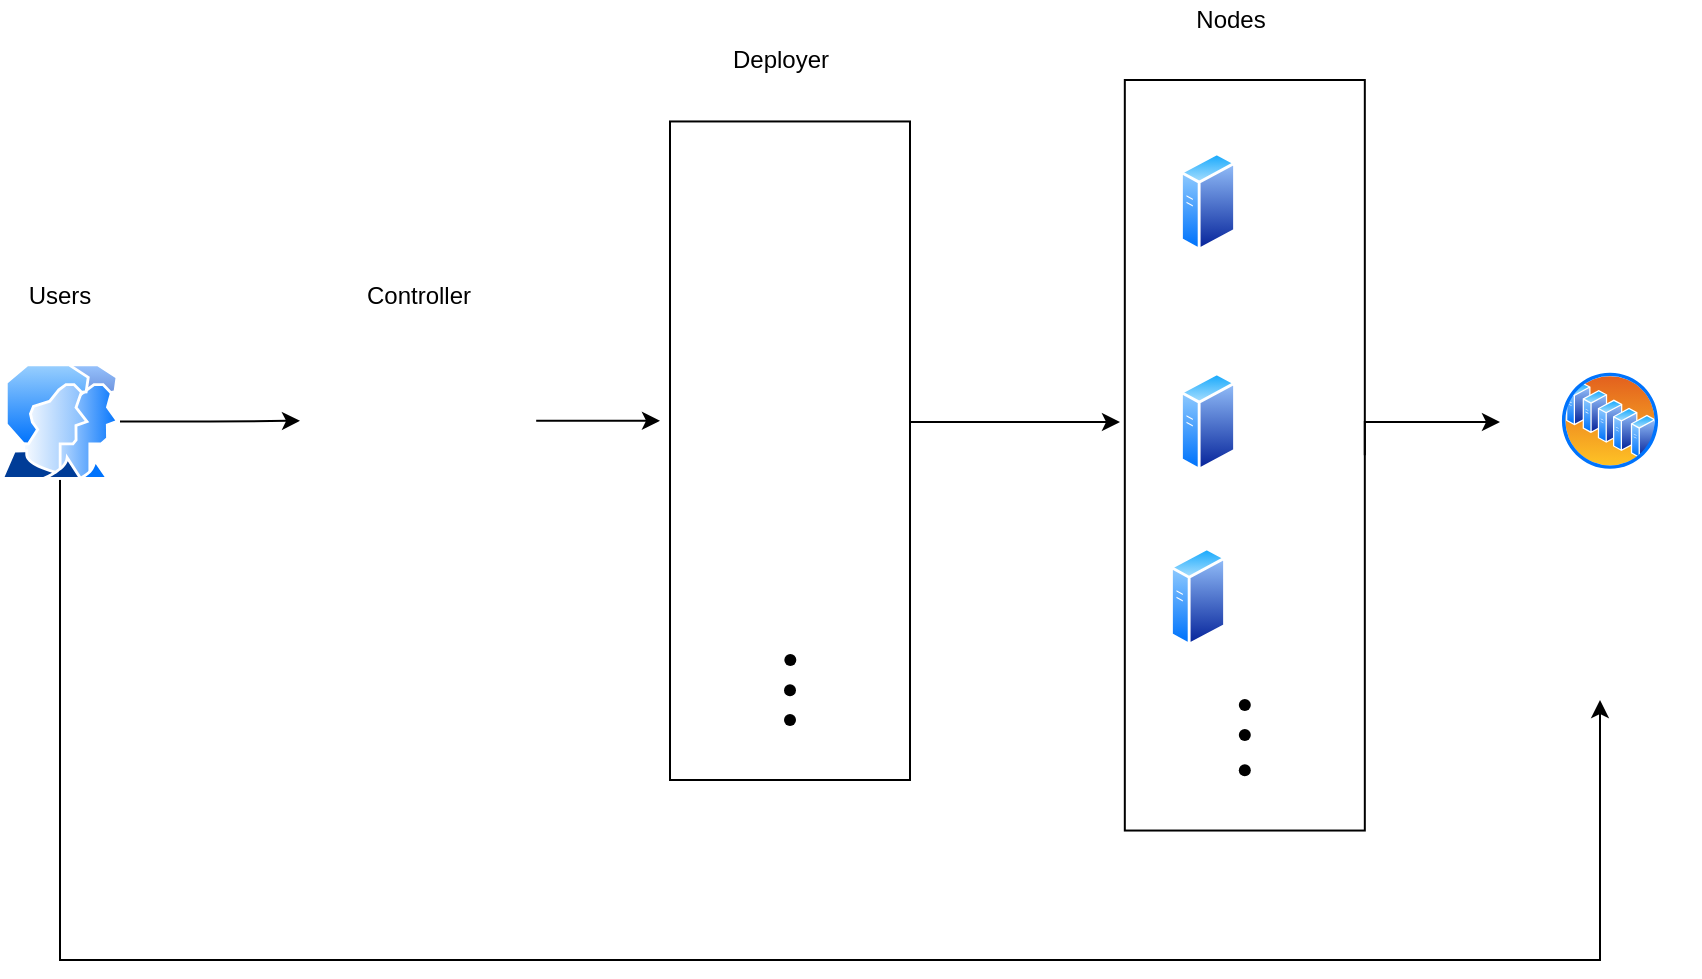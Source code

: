<mxfile version="14.6.13" type="device"><diagram id="svM9SdfaFKxw55XL7IOm" name="Page-1"><mxGraphModel dx="1874" dy="592" grid="1" gridSize="10" guides="1" tooltips="1" connect="1" arrows="1" fold="1" page="1" pageScale="1" pageWidth="850" pageHeight="1100" math="0" shadow="0"><root><mxCell id="0"/><mxCell id="1" parent="0"/><mxCell id="gY6Pj4h0fnifSLqz-xU5-31" style="edgeStyle=orthogonalEdgeStyle;rounded=0;orthogonalLoop=1;jettySize=auto;html=1;exitX=1;exitY=0.5;exitDx=0;exitDy=0;" parent="1" source="gY6Pj4h0fnifSLqz-xU5-21" edge="1"><mxGeometry relative="1" as="geometry"><mxPoint x="740" y="241" as="targetPoint"/><Array as="points"><mxPoint x="672" y="241"/></Array></mxGeometry></mxCell><mxCell id="gY6Pj4h0fnifSLqz-xU5-21" value="" style="whiteSpace=wrap;html=1;gradientColor=#ffffff;fillColor=none;" parent="1" vertex="1"><mxGeometry x="552.41" y="70" width="120" height="375.27" as="geometry"/></mxCell><mxCell id="gY6Pj4h0fnifSLqz-xU5-22" style="edgeStyle=orthogonalEdgeStyle;rounded=0;orthogonalLoop=1;jettySize=auto;html=1;" parent="1" source="gY6Pj4h0fnifSLqz-xU5-17" edge="1"><mxGeometry relative="1" as="geometry"><mxPoint x="550" y="241" as="targetPoint"/><Array as="points"><mxPoint x="470" y="241"/><mxPoint x="470" y="241"/></Array></mxGeometry></mxCell><mxCell id="gY6Pj4h0fnifSLqz-xU5-17" value="" style="whiteSpace=wrap;html=1;fillColor=none;" parent="1" vertex="1"><mxGeometry x="325" y="90.73" width="120" height="329.27" as="geometry"/></mxCell><mxCell id="gY6Pj4h0fnifSLqz-xU5-19" style="edgeStyle=orthogonalEdgeStyle;rounded=0;orthogonalLoop=1;jettySize=auto;html=1;" parent="1" source="gY6Pj4h0fnifSLqz-xU5-4" edge="1"><mxGeometry relative="1" as="geometry"><mxPoint x="320" y="240.375" as="targetPoint"/></mxGeometry></mxCell><mxCell id="gY6Pj4h0fnifSLqz-xU5-4" value="" style="shape=image;imageAspect=0;aspect=fixed;verticalLabelPosition=bottom;verticalAlign=top;image=https://miro.medium.com/max/566/0*Fbely1We1Tmhfnag;" parent="1" vertex="1"><mxGeometry x="140" y="208.24" width="118.09" height="64.27" as="geometry"/></mxCell><mxCell id="gY6Pj4h0fnifSLqz-xU5-2" value="" style="shape=image;imageAspect=0;aspect=fixed;verticalLabelPosition=bottom;verticalAlign=top;image=https://www.pngkey.com/png/detail/98-985032_flask-logo-flask-python-icon.png;" parent="1" vertex="1"><mxGeometry x="350" y="120.73" width="70.34" height="95" as="geometry"/></mxCell><mxCell id="gY6Pj4h0fnifSLqz-xU5-1" value="" style="shape=image;imageAspect=0;aspect=fixed;verticalLabelPosition=bottom;verticalAlign=top;image=https://d22e4d61ky6061.cloudfront.net/sites/default/files/ansible_0.png;" parent="1" vertex="1"><mxGeometry x="370" y="105.73" width="75" height="75" as="geometry"/></mxCell><mxCell id="gY6Pj4h0fnifSLqz-xU5-5" value="" style="aspect=fixed;perimeter=ellipsePerimeter;html=1;align=center;shadow=0;dashed=0;spacingTop=3;image;image=img/lib/active_directory/generic_server.svg;" parent="1" vertex="1"><mxGeometry x="580" y="105.73" width="28.0" height="50" as="geometry"/></mxCell><mxCell id="gY6Pj4h0fnifSLqz-xU5-6" value="" style="aspect=fixed;perimeter=ellipsePerimeter;html=1;align=center;shadow=0;dashed=0;spacingTop=3;image;image=img/lib/active_directory/generic_server.svg;" parent="1" vertex="1"><mxGeometry x="580" y="215.73" width="28.0" height="50" as="geometry"/></mxCell><mxCell id="gY6Pj4h0fnifSLqz-xU5-7" value="" style="aspect=fixed;perimeter=ellipsePerimeter;html=1;align=center;shadow=0;dashed=0;spacingTop=3;image;image=img/lib/active_directory/generic_server.svg;" parent="1" vertex="1"><mxGeometry x="575" y="303.24" width="28.0" height="50" as="geometry"/></mxCell><mxCell id="gY6Pj4h0fnifSLqz-xU5-10" value="" style="shape=image;imageAspect=0;aspect=fixed;verticalLabelPosition=bottom;verticalAlign=top;image=https://www.pngkey.com/png/detail/98-985032_flask-logo-flask-python-icon.png;" parent="1" vertex="1"><mxGeometry x="350" y="245.0" width="70.34" height="95" as="geometry"/></mxCell><mxCell id="gY6Pj4h0fnifSLqz-xU5-11" value="" style="shape=image;imageAspect=0;aspect=fixed;verticalLabelPosition=bottom;verticalAlign=top;image=https://d22e4d61ky6061.cloudfront.net/sites/default/files/ansible_0.png;" parent="1" vertex="1"><mxGeometry x="370" y="230.0" width="75" height="75" as="geometry"/></mxCell><mxCell id="gY6Pj4h0fnifSLqz-xU5-13" value="" style="shape=image;imageAspect=0;aspect=fixed;verticalLabelPosition=bottom;verticalAlign=top;image=https://img.stackshare.io/service/6459/logo-square-powered-256.png;" parent="1" vertex="1"><mxGeometry x="608" y="110" width="45.73" height="45.73" as="geometry"/></mxCell><mxCell id="gY6Pj4h0fnifSLqz-xU5-14" value="" style="shape=image;imageAspect=0;aspect=fixed;verticalLabelPosition=bottom;verticalAlign=top;image=https://img.stackshare.io/service/6459/logo-square-powered-256.png;" parent="1" vertex="1"><mxGeometry x="608" y="210" width="45.73" height="45.73" as="geometry"/></mxCell><mxCell id="gY6Pj4h0fnifSLqz-xU5-15" value="" style="shape=image;imageAspect=0;aspect=fixed;verticalLabelPosition=bottom;verticalAlign=top;image=https://1000logos.net/wp-content/uploads/2017/08/Docker-logo.jpg;" parent="1" vertex="1"><mxGeometry x="603" y="312.24" width="64.41" height="41" as="geometry"/></mxCell><mxCell id="gY6Pj4h0fnifSLqz-xU5-24" style="edgeStyle=orthogonalEdgeStyle;rounded=0;orthogonalLoop=1;jettySize=auto;html=1;entryX=0;entryY=0.5;entryDx=0;entryDy=0;" parent="1" source="gY6Pj4h0fnifSLqz-xU5-23" target="gY6Pj4h0fnifSLqz-xU5-4" edge="1"><mxGeometry relative="1" as="geometry"/></mxCell><mxCell id="gY6Pj4h0fnifSLqz-xU5-32" style="edgeStyle=orthogonalEdgeStyle;rounded=0;orthogonalLoop=1;jettySize=auto;html=1;" parent="1" source="gY6Pj4h0fnifSLqz-xU5-23" edge="1"><mxGeometry relative="1" as="geometry"><mxPoint x="790" y="380" as="targetPoint"/><Array as="points"><mxPoint x="20" y="510"/><mxPoint x="790" y="510"/></Array></mxGeometry></mxCell><mxCell id="gY6Pj4h0fnifSLqz-xU5-23" value="" style="aspect=fixed;perimeter=ellipsePerimeter;html=1;align=center;shadow=0;dashed=0;spacingTop=3;image;image=img/lib/active_directory/user_accounts.svg;fillColor=none;gradientColor=#ffffff;" parent="1" vertex="1"><mxGeometry x="-10" y="211.73" width="60" height="58.2" as="geometry"/></mxCell><mxCell id="gY6Pj4h0fnifSLqz-xU5-27" value="" style="aspect=fixed;perimeter=ellipsePerimeter;html=1;align=center;shadow=0;dashed=0;spacingTop=3;image;image=img/lib/active_directory/server_farm.svg;fillColor=none;gradientColor=#ffffff;" parent="1" vertex="1"><mxGeometry x="770" y="215.37" width="50" height="50" as="geometry"/></mxCell><mxCell id="gY6Pj4h0fnifSLqz-xU5-28" value="" style="shape=image;imageAspect=0;aspect=fixed;verticalLabelPosition=bottom;verticalAlign=top;fillColor=none;gradientColor=#ffffff;image=https://miro.medium.com/max/722/1*JLj6qvILdKWBFjt1sxE7rQ.jpeg;" parent="1" vertex="1"><mxGeometry x="753.73" y="110.73" width="82.54" height="70" as="geometry"/></mxCell><mxCell id="gY6Pj4h0fnifSLqz-xU5-30" value="" style="shape=image;imageAspect=0;aspect=fixed;verticalLabelPosition=bottom;verticalAlign=top;fillColor=none;gradientColor=#ffffff;image=https://mitesolutions.com/wp-content/uploads/2017/08/Saas-Icon.png;" parent="1" vertex="1"><mxGeometry x="750.14" y="301.37" width="89.72" height="53.73" as="geometry"/></mxCell><mxCell id="gY6Pj4h0fnifSLqz-xU5-33" value="Deployer" style="text;html=1;resizable=0;autosize=1;align=center;verticalAlign=middle;points=[];fillColor=none;strokeColor=none;rounded=0;" parent="1" vertex="1"><mxGeometry x="350" y="50" width="60" height="20" as="geometry"/></mxCell><mxCell id="gY6Pj4h0fnifSLqz-xU5-34" value="Controller" style="text;html=1;resizable=0;autosize=1;align=center;verticalAlign=middle;points=[];fillColor=none;strokeColor=none;rounded=0;" parent="1" vertex="1"><mxGeometry x="164.05" y="168.24" width="70" height="20" as="geometry"/></mxCell><mxCell id="gY6Pj4h0fnifSLqz-xU5-35" value="Users" style="text;html=1;strokeColor=none;fillColor=none;align=center;verticalAlign=middle;whiteSpace=wrap;rounded=0;" parent="1" vertex="1"><mxGeometry y="168.24" width="40" height="20" as="geometry"/></mxCell><mxCell id="gY6Pj4h0fnifSLqz-xU5-36" value="Nodes" style="text;html=1;resizable=0;autosize=1;align=center;verticalAlign=middle;points=[];fillColor=none;strokeColor=none;rounded=0;" parent="1" vertex="1"><mxGeometry x="580" y="30" width="50" height="20" as="geometry"/></mxCell><mxCell id="2EPBStteSJrKFNpmJsFR-1" value="" style="shape=waypoint;sketch=0;size=6;pointerEvents=1;points=[];fillColor=none;resizable=0;rotatable=0;perimeter=centerPerimeter;snapToPoint=1;" vertex="1" parent="1"><mxGeometry x="365.17" y="340" width="40" height="40" as="geometry"/></mxCell><mxCell id="2EPBStteSJrKFNpmJsFR-2" value="" style="shape=waypoint;sketch=0;size=6;pointerEvents=1;points=[];fillColor=none;resizable=0;rotatable=0;perimeter=centerPerimeter;snapToPoint=1;" vertex="1" parent="1"><mxGeometry x="365" y="355.1" width="40" height="40" as="geometry"/></mxCell><mxCell id="2EPBStteSJrKFNpmJsFR-3" value="" style="shape=waypoint;sketch=0;size=6;pointerEvents=1;points=[];fillColor=none;resizable=0;rotatable=0;perimeter=centerPerimeter;snapToPoint=1;" vertex="1" parent="1"><mxGeometry x="365" y="370" width="40" height="40" as="geometry"/></mxCell><mxCell id="2EPBStteSJrKFNpmJsFR-4" value="" style="shape=waypoint;sketch=0;size=6;pointerEvents=1;points=[];fillColor=none;resizable=0;rotatable=0;perimeter=centerPerimeter;snapToPoint=1;" vertex="1" parent="1"><mxGeometry x="592.41" y="362.55" width="40" height="40" as="geometry"/></mxCell><mxCell id="2EPBStteSJrKFNpmJsFR-5" value="" style="shape=waypoint;sketch=0;size=6;pointerEvents=1;points=[];fillColor=none;resizable=0;rotatable=0;perimeter=centerPerimeter;snapToPoint=1;" vertex="1" parent="1"><mxGeometry x="592.41" y="377.45" width="40" height="40" as="geometry"/></mxCell><mxCell id="2EPBStteSJrKFNpmJsFR-6" value="" style="shape=waypoint;sketch=0;size=6;pointerEvents=1;points=[];fillColor=none;resizable=0;rotatable=0;perimeter=centerPerimeter;snapToPoint=1;" vertex="1" parent="1"><mxGeometry x="592.41" y="395.1" width="40" height="40" as="geometry"/></mxCell></root></mxGraphModel></diagram></mxfile>